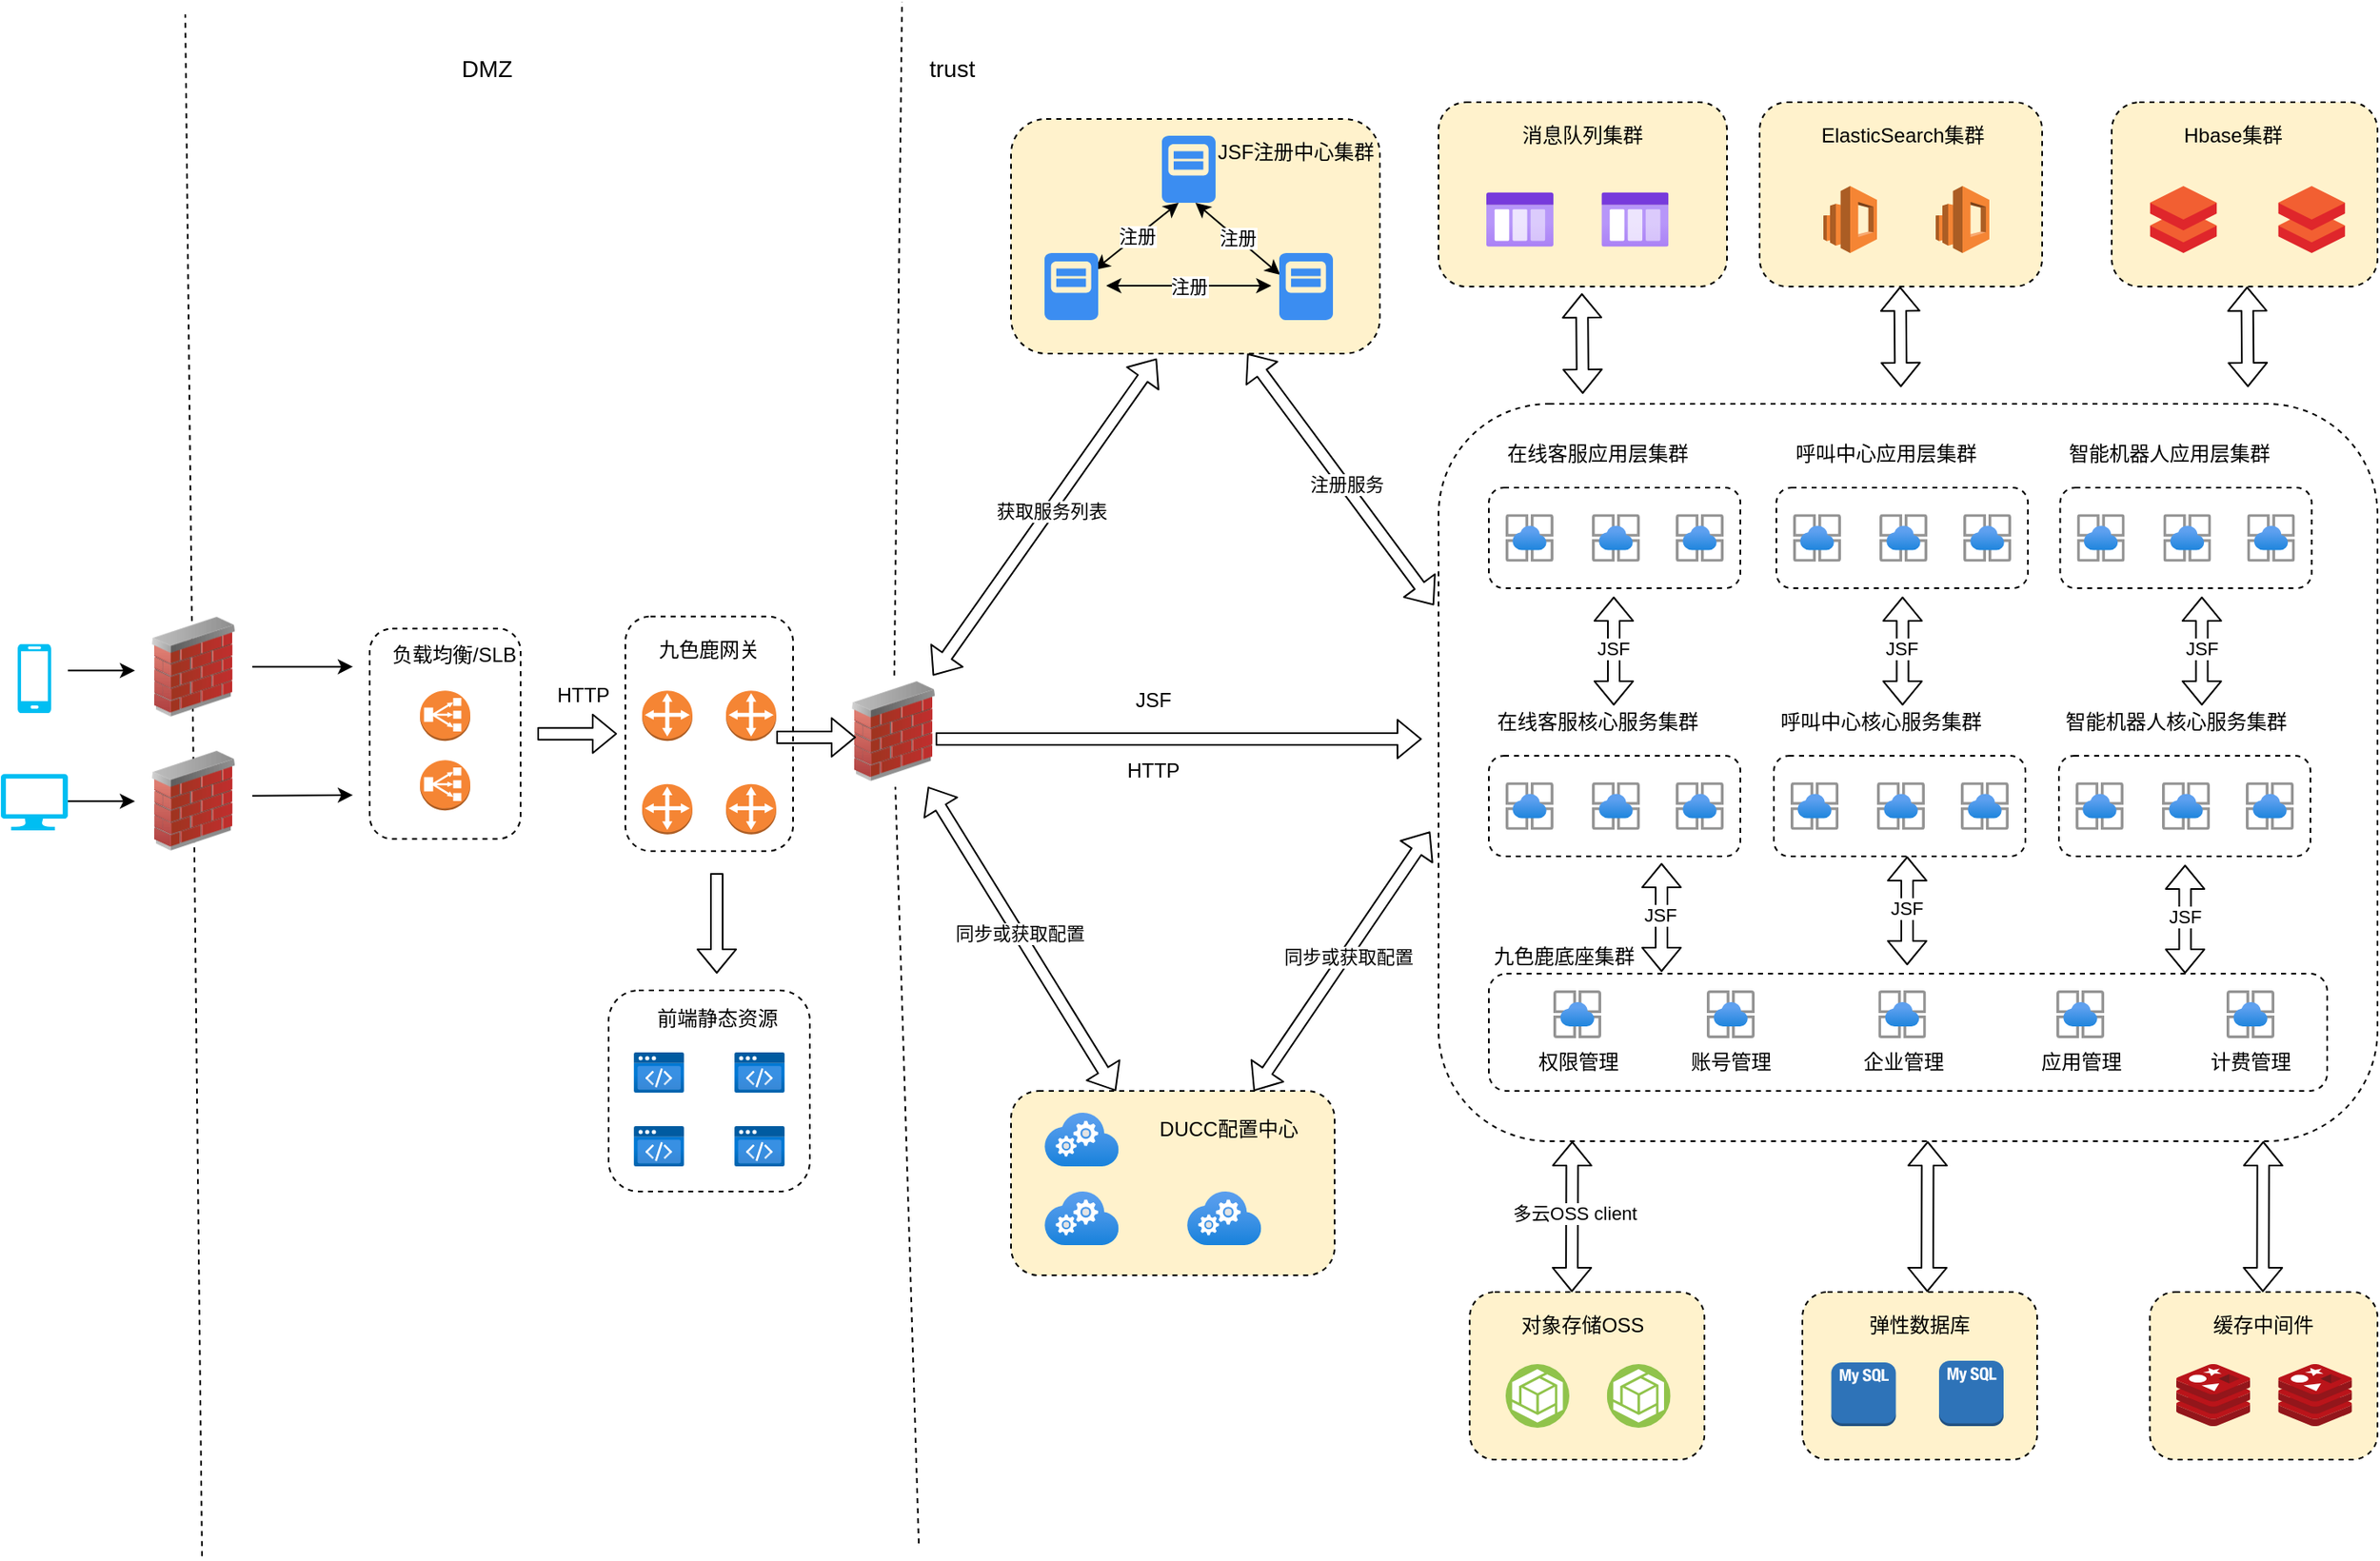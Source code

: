 <mxfile version="13.10.8" type="github">
  <diagram id="4m0wapcWZzs-jETfaVTt" name="第 1 页">
    <mxGraphModel dx="2203" dy="714" grid="1" gridSize="10" guides="1" tooltips="1" connect="1" arrows="1" fold="1" page="1" pageScale="1" pageWidth="827" pageHeight="1169" math="0" shadow="0">
      <root>
        <mxCell id="0" />
        <mxCell id="1" parent="0" />
        <mxCell id="VIq6k27REmudd6MNiA6y-170" value="" style="rounded=1;whiteSpace=wrap;html=1;dashed=1;fillColor=#FFF2CC;" parent="1" vertex="1">
          <mxGeometry x="1031.5" y="60" width="158.5" height="110" as="geometry" />
        </mxCell>
        <mxCell id="VIq6k27REmudd6MNiA6y-151" value="" style="rounded=1;whiteSpace=wrap;html=1;dashed=1;fillColor=#FFFFFF;" parent="1" vertex="1">
          <mxGeometry x="-7.5" y="374.1" width="90" height="125.5" as="geometry" />
        </mxCell>
        <mxCell id="VIq6k27REmudd6MNiA6y-1" value="" style="rounded=1;whiteSpace=wrap;html=1;dashed=1;" parent="1" vertex="1">
          <mxGeometry x="630" y="240" width="560" height="440" as="geometry" />
        </mxCell>
        <mxCell id="VIq6k27REmudd6MNiA6y-2" value="" style="rounded=1;whiteSpace=wrap;html=1;dashed=1;fillColor=#FFFFFF;" parent="1" vertex="1">
          <mxGeometry x="660" y="580" width="500" height="70" as="geometry" />
        </mxCell>
        <mxCell id="VIq6k27REmudd6MNiA6y-5" value="权限管理" style="aspect=fixed;html=1;points=[];align=center;image;fontSize=12;image=img/lib/azure2/app_services/App_Service_Environments.svg;rounded=1;dashed=1;" parent="1" vertex="1">
          <mxGeometry x="698.5" y="590" width="28.5" height="28.5" as="geometry" />
        </mxCell>
        <mxCell id="VIq6k27REmudd6MNiA6y-9" value="账号管理" style="aspect=fixed;html=1;points=[];align=center;image;fontSize=12;image=img/lib/azure2/app_services/App_Service_Environments.svg;rounded=1;dashed=1;" parent="1" vertex="1">
          <mxGeometry x="790" y="590" width="28.5" height="28.5" as="geometry" />
        </mxCell>
        <mxCell id="VIq6k27REmudd6MNiA6y-10" value="企业管理" style="aspect=fixed;html=1;points=[];align=center;image;fontSize=12;image=img/lib/azure2/app_services/App_Service_Environments.svg;rounded=1;dashed=1;" parent="1" vertex="1">
          <mxGeometry x="892.25" y="590" width="28.5" height="28.5" as="geometry" />
        </mxCell>
        <mxCell id="VIq6k27REmudd6MNiA6y-11" value="应用管理" style="aspect=fixed;html=1;points=[];align=center;image;fontSize=12;image=img/lib/azure2/app_services/App_Service_Environments.svg;rounded=1;dashed=1;" parent="1" vertex="1">
          <mxGeometry x="998.5" y="590" width="28.5" height="28.5" as="geometry" />
        </mxCell>
        <mxCell id="VIq6k27REmudd6MNiA6y-12" value="计费管理" style="aspect=fixed;html=1;points=[];align=center;image;fontSize=12;image=img/lib/azure2/app_services/App_Service_Environments.svg;rounded=1;dashed=1;" parent="1" vertex="1">
          <mxGeometry x="1100" y="590" width="28.5" height="28.5" as="geometry" />
        </mxCell>
        <mxCell id="VIq6k27REmudd6MNiA6y-13" value="九色鹿底座集群" style="text;html=1;strokeColor=none;fillColor=none;align=center;verticalAlign=middle;whiteSpace=wrap;rounded=0;dashed=1;" parent="1" vertex="1">
          <mxGeometry x="660" y="560" width="90" height="20" as="geometry" />
        </mxCell>
        <mxCell id="VIq6k27REmudd6MNiA6y-15" value="" style="rounded=1;whiteSpace=wrap;html=1;dashed=1;fillColor=#FFFFFF;" parent="1" vertex="1">
          <mxGeometry x="660" y="450" width="150" height="60" as="geometry" />
        </mxCell>
        <mxCell id="VIq6k27REmudd6MNiA6y-16" value="" style="aspect=fixed;html=1;points=[];align=center;image;fontSize=12;image=img/lib/azure2/app_services/App_Service_Environments.svg;rounded=1;dashed=1;" parent="1" vertex="1">
          <mxGeometry x="670" y="465.75" width="28.5" height="28.5" as="geometry" />
        </mxCell>
        <mxCell id="VIq6k27REmudd6MNiA6y-17" value="" style="aspect=fixed;html=1;points=[];align=center;image;fontSize=12;image=img/lib/azure2/app_services/App_Service_Environments.svg;rounded=1;dashed=1;" parent="1" vertex="1">
          <mxGeometry x="721.5" y="465.75" width="28.5" height="28.5" as="geometry" />
        </mxCell>
        <mxCell id="VIq6k27REmudd6MNiA6y-20" value="在线客服核心服务集群" style="text;html=1;strokeColor=none;fillColor=none;align=center;verticalAlign=middle;whiteSpace=wrap;rounded=0;dashed=1;" parent="1" vertex="1">
          <mxGeometry x="660" y="420" width="130" height="20" as="geometry" />
        </mxCell>
        <mxCell id="VIq6k27REmudd6MNiA6y-21" value="" style="aspect=fixed;html=1;points=[];align=center;image;fontSize=12;image=img/lib/azure2/app_services/App_Service_Environments.svg;rounded=1;dashed=1;" parent="1" vertex="1">
          <mxGeometry x="771.5" y="465.75" width="28.5" height="28.5" as="geometry" />
        </mxCell>
        <mxCell id="VIq6k27REmudd6MNiA6y-22" value="" style="rounded=1;whiteSpace=wrap;html=1;dashed=1;fillColor=#FFFFFF;" parent="1" vertex="1">
          <mxGeometry x="830" y="450" width="150" height="60" as="geometry" />
        </mxCell>
        <mxCell id="VIq6k27REmudd6MNiA6y-23" value="" style="aspect=fixed;html=1;points=[];align=center;image;fontSize=12;image=img/lib/azure2/app_services/App_Service_Environments.svg;rounded=1;dashed=1;" parent="1" vertex="1">
          <mxGeometry x="840" y="465.75" width="28.5" height="28.5" as="geometry" />
        </mxCell>
        <mxCell id="VIq6k27REmudd6MNiA6y-24" value="" style="aspect=fixed;html=1;points=[];align=center;image;fontSize=12;image=img/lib/azure2/app_services/App_Service_Environments.svg;rounded=1;dashed=1;" parent="1" vertex="1">
          <mxGeometry x="891.5" y="465.75" width="28.5" height="28.5" as="geometry" />
        </mxCell>
        <mxCell id="VIq6k27REmudd6MNiA6y-25" value="" style="aspect=fixed;html=1;points=[];align=center;image;fontSize=12;image=img/lib/azure2/app_services/App_Service_Environments.svg;rounded=1;dashed=1;" parent="1" vertex="1">
          <mxGeometry x="941.5" y="465.75" width="28.5" height="28.5" as="geometry" />
        </mxCell>
        <mxCell id="VIq6k27REmudd6MNiA6y-26" value="呼叫中心核心服务集群" style="text;html=1;strokeColor=none;fillColor=none;align=center;verticalAlign=middle;whiteSpace=wrap;rounded=0;dashed=1;" parent="1" vertex="1">
          <mxGeometry x="828.5" y="420" width="130" height="20" as="geometry" />
        </mxCell>
        <mxCell id="VIq6k27REmudd6MNiA6y-31" value="" style="rounded=1;whiteSpace=wrap;html=1;dashed=1;fillColor=#FFFFFF;" parent="1" vertex="1">
          <mxGeometry x="1000" y="450" width="150" height="60" as="geometry" />
        </mxCell>
        <mxCell id="VIq6k27REmudd6MNiA6y-32" value="" style="aspect=fixed;html=1;points=[];align=center;image;fontSize=12;image=img/lib/azure2/app_services/App_Service_Environments.svg;rounded=1;dashed=1;" parent="1" vertex="1">
          <mxGeometry x="1010" y="465.75" width="28.5" height="28.5" as="geometry" />
        </mxCell>
        <mxCell id="VIq6k27REmudd6MNiA6y-33" value="" style="aspect=fixed;html=1;points=[];align=center;image;fontSize=12;image=img/lib/azure2/app_services/App_Service_Environments.svg;rounded=1;dashed=1;" parent="1" vertex="1">
          <mxGeometry x="1061.5" y="465.75" width="28.5" height="28.5" as="geometry" />
        </mxCell>
        <mxCell id="VIq6k27REmudd6MNiA6y-34" value="" style="aspect=fixed;html=1;points=[];align=center;image;fontSize=12;image=img/lib/azure2/app_services/App_Service_Environments.svg;rounded=1;dashed=1;" parent="1" vertex="1">
          <mxGeometry x="1111.5" y="465.75" width="28.5" height="28.5" as="geometry" />
        </mxCell>
        <mxCell id="VIq6k27REmudd6MNiA6y-35" value="智能机器人核心服务集群" style="text;html=1;strokeColor=none;fillColor=none;align=center;verticalAlign=middle;whiteSpace=wrap;rounded=0;dashed=1;" parent="1" vertex="1">
          <mxGeometry x="998.5" y="420" width="141.5" height="20" as="geometry" />
        </mxCell>
        <mxCell id="VIq6k27REmudd6MNiA6y-37" value="" style="shape=flexArrow;endArrow=classic;startArrow=classic;html=1;width=7;endWidth=15;endSize=4.33;startWidth=15;startSize=4.33;" parent="1" edge="1">
          <mxGeometry width="50" height="50" relative="1" as="geometry">
            <mxPoint x="763" y="579" as="sourcePoint" />
            <mxPoint x="763" y="514" as="targetPoint" />
          </mxGeometry>
        </mxCell>
        <mxCell id="VIq6k27REmudd6MNiA6y-38" value="JSF" style="edgeLabel;html=1;align=center;verticalAlign=middle;resizable=0;points=[];" parent="VIq6k27REmudd6MNiA6y-37" vertex="1" connectable="0">
          <mxGeometry x="0.218" y="1" relative="1" as="geometry">
            <mxPoint y="5" as="offset" />
          </mxGeometry>
        </mxCell>
        <mxCell id="VIq6k27REmudd6MNiA6y-39" value="" style="shape=flexArrow;endArrow=classic;startArrow=classic;html=1;width=7;endWidth=15;endSize=4.33;startWidth=15;startSize=4.33;" parent="1" edge="1">
          <mxGeometry width="50" height="50" relative="1" as="geometry">
            <mxPoint x="909.5" y="575" as="sourcePoint" />
            <mxPoint x="909.5" y="510" as="targetPoint" />
          </mxGeometry>
        </mxCell>
        <mxCell id="VIq6k27REmudd6MNiA6y-40" value="JSF" style="edgeLabel;html=1;align=center;verticalAlign=middle;resizable=0;points=[];" parent="VIq6k27REmudd6MNiA6y-39" vertex="1" connectable="0">
          <mxGeometry x="0.218" y="1" relative="1" as="geometry">
            <mxPoint y="5" as="offset" />
          </mxGeometry>
        </mxCell>
        <mxCell id="VIq6k27REmudd6MNiA6y-41" value="" style="shape=flexArrow;endArrow=classic;startArrow=classic;html=1;width=7;endWidth=15;endSize=4.33;startWidth=15;startSize=4.33;" parent="1" edge="1">
          <mxGeometry width="50" height="50" relative="1" as="geometry">
            <mxPoint x="1075.25" y="580" as="sourcePoint" />
            <mxPoint x="1075.25" y="515" as="targetPoint" />
          </mxGeometry>
        </mxCell>
        <mxCell id="VIq6k27REmudd6MNiA6y-42" value="JSF" style="edgeLabel;html=1;align=center;verticalAlign=middle;resizable=0;points=[];" parent="VIq6k27REmudd6MNiA6y-41" vertex="1" connectable="0">
          <mxGeometry x="0.218" y="1" relative="1" as="geometry">
            <mxPoint y="5" as="offset" />
          </mxGeometry>
        </mxCell>
        <mxCell id="VIq6k27REmudd6MNiA6y-48" value="" style="rounded=1;whiteSpace=wrap;html=1;dashed=1;fillColor=#FFFFFF;" parent="1" vertex="1">
          <mxGeometry x="660" y="290" width="150" height="60" as="geometry" />
        </mxCell>
        <mxCell id="VIq6k27REmudd6MNiA6y-49" value="" style="aspect=fixed;html=1;points=[];align=center;image;fontSize=12;image=img/lib/azure2/app_services/App_Service_Environments.svg;rounded=1;dashed=1;" parent="1" vertex="1">
          <mxGeometry x="670" y="305.75" width="28.5" height="28.5" as="geometry" />
        </mxCell>
        <mxCell id="VIq6k27REmudd6MNiA6y-50" value="" style="aspect=fixed;html=1;points=[];align=center;image;fontSize=12;image=img/lib/azure2/app_services/App_Service_Environments.svg;rounded=1;dashed=1;" parent="1" vertex="1">
          <mxGeometry x="721.5" y="305.75" width="28.5" height="28.5" as="geometry" />
        </mxCell>
        <mxCell id="VIq6k27REmudd6MNiA6y-51" value="在线客服应用层集群" style="text;html=1;strokeColor=none;fillColor=none;align=center;verticalAlign=middle;whiteSpace=wrap;rounded=0;dashed=1;" parent="1" vertex="1">
          <mxGeometry x="660" y="260" width="130" height="20" as="geometry" />
        </mxCell>
        <mxCell id="VIq6k27REmudd6MNiA6y-52" value="" style="aspect=fixed;html=1;points=[];align=center;image;fontSize=12;image=img/lib/azure2/app_services/App_Service_Environments.svg;rounded=1;dashed=1;" parent="1" vertex="1">
          <mxGeometry x="771.5" y="305.75" width="28.5" height="28.5" as="geometry" />
        </mxCell>
        <mxCell id="VIq6k27REmudd6MNiA6y-58" value="" style="rounded=1;whiteSpace=wrap;html=1;dashed=1;fillColor=#FFFFFF;" parent="1" vertex="1">
          <mxGeometry x="831.5" y="290" width="150" height="60" as="geometry" />
        </mxCell>
        <mxCell id="VIq6k27REmudd6MNiA6y-59" value="" style="aspect=fixed;html=1;points=[];align=center;image;fontSize=12;image=img/lib/azure2/app_services/App_Service_Environments.svg;rounded=1;dashed=1;" parent="1" vertex="1">
          <mxGeometry x="841.5" y="305.75" width="28.5" height="28.5" as="geometry" />
        </mxCell>
        <mxCell id="VIq6k27REmudd6MNiA6y-60" value="" style="aspect=fixed;html=1;points=[];align=center;image;fontSize=12;image=img/lib/azure2/app_services/App_Service_Environments.svg;rounded=1;dashed=1;" parent="1" vertex="1">
          <mxGeometry x="893" y="305.75" width="28.5" height="28.5" as="geometry" />
        </mxCell>
        <mxCell id="VIq6k27REmudd6MNiA6y-61" value="呼叫中心应用层集群" style="text;html=1;strokeColor=none;fillColor=none;align=center;verticalAlign=middle;whiteSpace=wrap;rounded=0;dashed=1;" parent="1" vertex="1">
          <mxGeometry x="831.5" y="260" width="130" height="20" as="geometry" />
        </mxCell>
        <mxCell id="VIq6k27REmudd6MNiA6y-62" value="" style="aspect=fixed;html=1;points=[];align=center;image;fontSize=12;image=img/lib/azure2/app_services/App_Service_Environments.svg;rounded=1;dashed=1;" parent="1" vertex="1">
          <mxGeometry x="943" y="305.75" width="28.5" height="28.5" as="geometry" />
        </mxCell>
        <mxCell id="VIq6k27REmudd6MNiA6y-63" value="" style="rounded=1;whiteSpace=wrap;html=1;dashed=1;fillColor=#FFFFFF;" parent="1" vertex="1">
          <mxGeometry x="1000.75" y="290" width="150" height="60" as="geometry" />
        </mxCell>
        <mxCell id="VIq6k27REmudd6MNiA6y-64" value="" style="aspect=fixed;html=1;points=[];align=center;image;fontSize=12;image=img/lib/azure2/app_services/App_Service_Environments.svg;rounded=1;dashed=1;" parent="1" vertex="1">
          <mxGeometry x="1010.75" y="305.75" width="28.5" height="28.5" as="geometry" />
        </mxCell>
        <mxCell id="VIq6k27REmudd6MNiA6y-65" value="" style="aspect=fixed;html=1;points=[];align=center;image;fontSize=12;image=img/lib/azure2/app_services/App_Service_Environments.svg;rounded=1;dashed=1;" parent="1" vertex="1">
          <mxGeometry x="1062.25" y="305.75" width="28.5" height="28.5" as="geometry" />
        </mxCell>
        <mxCell id="VIq6k27REmudd6MNiA6y-66" value="智能机器人应用层集群" style="text;html=1;strokeColor=none;fillColor=none;align=center;verticalAlign=middle;whiteSpace=wrap;rounded=0;dashed=1;" parent="1" vertex="1">
          <mxGeometry x="1000.75" y="260" width="130" height="20" as="geometry" />
        </mxCell>
        <mxCell id="VIq6k27REmudd6MNiA6y-67" value="" style="aspect=fixed;html=1;points=[];align=center;image;fontSize=12;image=img/lib/azure2/app_services/App_Service_Environments.svg;rounded=1;dashed=1;" parent="1" vertex="1">
          <mxGeometry x="1112.25" y="305.75" width="28.5" height="28.5" as="geometry" />
        </mxCell>
        <mxCell id="VIq6k27REmudd6MNiA6y-69" value="" style="shape=flexArrow;endArrow=classic;startArrow=classic;html=1;width=7;endWidth=15;endSize=4.33;startWidth=15;startSize=4.33;" parent="1" edge="1">
          <mxGeometry width="50" height="50" relative="1" as="geometry">
            <mxPoint x="734.5" y="420" as="sourcePoint" />
            <mxPoint x="734.5" y="355" as="targetPoint" />
          </mxGeometry>
        </mxCell>
        <mxCell id="VIq6k27REmudd6MNiA6y-70" value="JSF" style="edgeLabel;html=1;align=center;verticalAlign=middle;resizable=0;points=[];" parent="VIq6k27REmudd6MNiA6y-69" vertex="1" connectable="0">
          <mxGeometry x="0.218" y="1" relative="1" as="geometry">
            <mxPoint y="5" as="offset" />
          </mxGeometry>
        </mxCell>
        <mxCell id="VIq6k27REmudd6MNiA6y-71" value="" style="shape=flexArrow;endArrow=classic;startArrow=classic;html=1;width=7;endWidth=15;endSize=4.33;startWidth=15;startSize=4.33;" parent="1" edge="1">
          <mxGeometry width="50" height="50" relative="1" as="geometry">
            <mxPoint x="906.75" y="420" as="sourcePoint" />
            <mxPoint x="906.75" y="355" as="targetPoint" />
          </mxGeometry>
        </mxCell>
        <mxCell id="VIq6k27REmudd6MNiA6y-72" value="JSF" style="edgeLabel;html=1;align=center;verticalAlign=middle;resizable=0;points=[];" parent="VIq6k27REmudd6MNiA6y-71" vertex="1" connectable="0">
          <mxGeometry x="0.218" y="1" relative="1" as="geometry">
            <mxPoint y="5" as="offset" />
          </mxGeometry>
        </mxCell>
        <mxCell id="VIq6k27REmudd6MNiA6y-73" value="" style="shape=flexArrow;endArrow=classic;startArrow=classic;html=1;width=7;endWidth=15;endSize=4.33;startWidth=15;startSize=4.33;" parent="1" edge="1">
          <mxGeometry width="50" height="50" relative="1" as="geometry">
            <mxPoint x="1085.25" y="420" as="sourcePoint" />
            <mxPoint x="1085.25" y="355" as="targetPoint" />
          </mxGeometry>
        </mxCell>
        <mxCell id="VIq6k27REmudd6MNiA6y-74" value="JSF" style="edgeLabel;html=1;align=center;verticalAlign=middle;resizable=0;points=[];" parent="VIq6k27REmudd6MNiA6y-73" vertex="1" connectable="0">
          <mxGeometry x="0.218" y="1" relative="1" as="geometry">
            <mxPoint y="5" as="offset" />
          </mxGeometry>
        </mxCell>
        <mxCell id="VIq6k27REmudd6MNiA6y-75" value="" style="rounded=1;whiteSpace=wrap;html=1;dashed=1;fillColor=#FFFFFF;" parent="1" vertex="1">
          <mxGeometry x="145" y="366.85" width="100" height="140" as="geometry" />
        </mxCell>
        <mxCell id="VIq6k27REmudd6MNiA6y-76" value="" style="outlineConnect=0;dashed=0;verticalLabelPosition=bottom;verticalAlign=top;align=center;html=1;shape=mxgraph.aws3.customer_gateway;fillColor=#F58534;gradientColor=none;rounded=1;" parent="1" vertex="1">
          <mxGeometry x="155" y="411.1" width="30" height="30" as="geometry" />
        </mxCell>
        <mxCell id="VIq6k27REmudd6MNiA6y-77" value="" style="outlineConnect=0;dashed=0;verticalLabelPosition=bottom;verticalAlign=top;align=center;html=1;shape=mxgraph.aws3.customer_gateway;fillColor=#F58534;gradientColor=none;rounded=1;" parent="1" vertex="1">
          <mxGeometry x="205" y="411.1" width="30" height="30" as="geometry" />
        </mxCell>
        <mxCell id="VIq6k27REmudd6MNiA6y-78" value="" style="outlineConnect=0;dashed=0;verticalLabelPosition=bottom;verticalAlign=top;align=center;html=1;shape=mxgraph.aws3.customer_gateway;fillColor=#F58534;gradientColor=none;rounded=1;" parent="1" vertex="1">
          <mxGeometry x="155" y="466.85" width="30" height="30" as="geometry" />
        </mxCell>
        <mxCell id="VIq6k27REmudd6MNiA6y-79" value="九色鹿网关" style="text;html=1;strokeColor=none;fillColor=none;align=center;verticalAlign=middle;whiteSpace=wrap;rounded=0;dashed=1;" parent="1" vertex="1">
          <mxGeometry x="130" y="376.85" width="130" height="20" as="geometry" />
        </mxCell>
        <mxCell id="VIq6k27REmudd6MNiA6y-81" value="" style="shape=flexArrow;endArrow=classic;startArrow=none;html=1;width=7;endWidth=15;endSize=4.33;startWidth=15;startSize=4.33;startFill=0;" parent="1" edge="1">
          <mxGeometry width="50" height="50" relative="1" as="geometry">
            <mxPoint x="330" y="440" as="sourcePoint" />
            <mxPoint x="620" y="440" as="targetPoint" />
          </mxGeometry>
        </mxCell>
        <mxCell id="VIq6k27REmudd6MNiA6y-83" value="JSF" style="text;html=1;strokeColor=none;fillColor=none;align=center;verticalAlign=middle;whiteSpace=wrap;rounded=0;dashed=1;" parent="1" vertex="1">
          <mxGeometry x="395" y="406.87" width="130" height="20" as="geometry" />
        </mxCell>
        <mxCell id="VIq6k27REmudd6MNiA6y-84" value="HTTP" style="text;html=1;strokeColor=none;fillColor=none;align=center;verticalAlign=middle;whiteSpace=wrap;rounded=0;dashed=1;" parent="1" vertex="1">
          <mxGeometry x="395" y="448.5" width="130" height="20" as="geometry" />
        </mxCell>
        <mxCell id="VIq6k27REmudd6MNiA6y-85" value="" style="rounded=1;whiteSpace=wrap;html=1;dashed=1;fillColor=#FFF2CC;" parent="1" vertex="1">
          <mxGeometry x="375" y="70" width="220" height="140" as="geometry" />
        </mxCell>
        <mxCell id="VIq6k27REmudd6MNiA6y-86" value="" style="outlineConnect=0;dashed=0;verticalLabelPosition=bottom;verticalAlign=top;align=center;html=1;shape=mxgraph.aws3.customer_gateway;fillColor=#F58534;gradientColor=none;rounded=1;" parent="1" vertex="1">
          <mxGeometry x="205" y="466.85" width="30" height="30" as="geometry" />
        </mxCell>
        <mxCell id="VIq6k27REmudd6MNiA6y-92" value="注册" style="endArrow=classic;startArrow=classic;html=1;" parent="1" edge="1">
          <mxGeometry width="50" height="50" relative="1" as="geometry">
            <mxPoint x="425" y="160" as="sourcePoint" />
            <mxPoint x="475" y="120" as="targetPoint" />
          </mxGeometry>
        </mxCell>
        <mxCell id="VIq6k27REmudd6MNiA6y-93" value="注册" style="endArrow=classic;startArrow=classic;html=1;entryX=-0.037;entryY=0.5;entryDx=0;entryDy=0;entryPerimeter=0;" parent="1" edge="1">
          <mxGeometry width="50" height="50" relative="1" as="geometry">
            <mxPoint x="431.74" y="169.5" as="sourcePoint" />
            <mxPoint x="530.26" y="169.5" as="targetPoint" />
          </mxGeometry>
        </mxCell>
        <mxCell id="VIq6k27REmudd6MNiA6y-95" value="注册" style="endArrow=classic;startArrow=classic;html=1;entryX=0.013;entryY=0.075;entryDx=0;entryDy=0;entryPerimeter=0;" parent="1" edge="1">
          <mxGeometry width="50" height="50" relative="1" as="geometry">
            <mxPoint x="485" y="120" as="sourcePoint" />
            <mxPoint x="535.52" y="163" as="targetPoint" />
          </mxGeometry>
        </mxCell>
        <mxCell id="VIq6k27REmudd6MNiA6y-96" value="" style="html=1;aspect=fixed;strokeColor=none;shadow=0;align=center;verticalAlign=top;fillColor=#3B8DF1;shape=mxgraph.gcp2.node;rounded=1;dashed=1;" parent="1" vertex="1">
          <mxGeometry x="465" y="80" width="32" height="40" as="geometry" />
        </mxCell>
        <mxCell id="VIq6k27REmudd6MNiA6y-97" value="" style="html=1;aspect=fixed;strokeColor=none;shadow=0;align=center;verticalAlign=top;fillColor=#3B8DF1;shape=mxgraph.gcp2.node;rounded=1;dashed=1;" parent="1" vertex="1">
          <mxGeometry x="535" y="150" width="32" height="40" as="geometry" />
        </mxCell>
        <mxCell id="VIq6k27REmudd6MNiA6y-98" value="" style="html=1;aspect=fixed;strokeColor=none;shadow=0;align=center;verticalAlign=top;fillColor=#3B8DF1;shape=mxgraph.gcp2.node;rounded=1;dashed=1;" parent="1" vertex="1">
          <mxGeometry x="395" y="150" width="32" height="40" as="geometry" />
        </mxCell>
        <mxCell id="VIq6k27REmudd6MNiA6y-99" value="JSF注册中心集群" style="text;html=1;strokeColor=none;fillColor=none;align=center;verticalAlign=middle;whiteSpace=wrap;rounded=0;dashed=1;" parent="1" vertex="1">
          <mxGeometry x="480" y="80" width="130" height="20" as="geometry" />
        </mxCell>
        <mxCell id="VIq6k27REmudd6MNiA6y-100" value="" style="shape=flexArrow;endArrow=classic;startArrow=classic;html=1;width=7;endWidth=15;endSize=4.33;startWidth=15;startSize=4.33;entryX=0.395;entryY=1.021;entryDx=0;entryDy=0;entryPerimeter=0;" parent="1" source="G7z-j5rVqPP3TAjrnrh4-25" edge="1" target="VIq6k27REmudd6MNiA6y-85">
          <mxGeometry width="50" height="50" relative="1" as="geometry">
            <mxPoint x="290" y="370" as="sourcePoint" />
            <mxPoint x="503.5" y="210" as="targetPoint" />
          </mxGeometry>
        </mxCell>
        <mxCell id="VIq6k27REmudd6MNiA6y-102" value="获取服务列表" style="edgeLabel;html=1;align=center;verticalAlign=middle;resizable=0;points=[];" parent="VIq6k27REmudd6MNiA6y-100" vertex="1" connectable="0">
          <mxGeometry x="0.04" relative="1" as="geometry">
            <mxPoint x="1" as="offset" />
          </mxGeometry>
        </mxCell>
        <mxCell id="VIq6k27REmudd6MNiA6y-103" value="" style="shape=flexArrow;endArrow=classic;startArrow=classic;html=1;width=7;endWidth=15;endSize=4.33;startWidth=15;startSize=4.33;exitX=0.75;exitY=0;exitDx=0;exitDy=0;entryX=-0.005;entryY=0.273;entryDx=0;entryDy=0;entryPerimeter=0;" parent="1" target="VIq6k27REmudd6MNiA6y-1" edge="1">
          <mxGeometry width="50" height="50" relative="1" as="geometry">
            <mxPoint x="516" y="210" as="sourcePoint" />
            <mxPoint x="621" y="400" as="targetPoint" />
          </mxGeometry>
        </mxCell>
        <mxCell id="VIq6k27REmudd6MNiA6y-104" value="注册服务" style="edgeLabel;html=1;align=center;verticalAlign=middle;resizable=0;points=[];" parent="VIq6k27REmudd6MNiA6y-103" vertex="1" connectable="0">
          <mxGeometry x="0.04" relative="1" as="geometry">
            <mxPoint x="1" as="offset" />
          </mxGeometry>
        </mxCell>
        <mxCell id="VIq6k27REmudd6MNiA6y-105" value="" style="rounded=1;whiteSpace=wrap;html=1;dashed=1;fillColor=#FFF2CC;" parent="1" vertex="1">
          <mxGeometry x="648.58" y="770" width="140" height="100" as="geometry" />
        </mxCell>
        <mxCell id="VIq6k27REmudd6MNiA6y-108" value="" style="perimeter=ellipsePerimeter;html=1;align=center;shadow=0;dashed=0;fontColor=#4277BB;labelBackgroundColor=#ffffff;fontSize=12;spacingTop=3;image;image=img/lib/ibm/vpc/ObjectStorage.svg;rounded=1;fillColor=#FFFFFF;" parent="1" vertex="1">
          <mxGeometry x="670" y="813" width="38" height="38" as="geometry" />
        </mxCell>
        <mxCell id="VIq6k27REmudd6MNiA6y-109" value="" style="perimeter=ellipsePerimeter;html=1;align=center;shadow=0;dashed=0;fontColor=#4277BB;labelBackgroundColor=#ffffff;fontSize=12;spacingTop=3;image;image=img/lib/ibm/vpc/ObjectStorage.svg;rounded=1;fillColor=#FFFFFF;" parent="1" vertex="1">
          <mxGeometry x="730.35" y="813" width="38" height="38" as="geometry" />
        </mxCell>
        <mxCell id="VIq6k27REmudd6MNiA6y-110" value="对象存储OSS" style="text;html=1;strokeColor=none;fillColor=none;align=center;verticalAlign=middle;whiteSpace=wrap;rounded=0;dashed=1;" parent="1" vertex="1">
          <mxGeometry x="651" y="780" width="130" height="20" as="geometry" />
        </mxCell>
        <mxCell id="VIq6k27REmudd6MNiA6y-112" value="" style="shape=flexArrow;endArrow=classic;startArrow=classic;html=1;width=7;endWidth=15;endSize=4.33;startWidth=15;startSize=4.33;" parent="1" edge="1">
          <mxGeometry width="50" height="50" relative="1" as="geometry">
            <mxPoint x="709.5" y="770" as="sourcePoint" />
            <mxPoint x="709.75" y="680" as="targetPoint" />
          </mxGeometry>
        </mxCell>
        <mxCell id="VIq6k27REmudd6MNiA6y-113" value="多云OSS client" style="edgeLabel;html=1;align=center;verticalAlign=middle;resizable=0;points=[];" parent="VIq6k27REmudd6MNiA6y-112" vertex="1" connectable="0">
          <mxGeometry x="0.04" relative="1" as="geometry">
            <mxPoint x="1" as="offset" />
          </mxGeometry>
        </mxCell>
        <mxCell id="VIq6k27REmudd6MNiA6y-114" value="" style="rounded=1;whiteSpace=wrap;html=1;dashed=1;fillColor=#FFF2CC;" parent="1" vertex="1">
          <mxGeometry x="375" y="650" width="193" height="110" as="geometry" />
        </mxCell>
        <mxCell id="VIq6k27REmudd6MNiA6y-121" value="DUCC配置中心" style="text;html=1;strokeColor=none;fillColor=none;align=center;verticalAlign=middle;whiteSpace=wrap;rounded=0;dashed=1;" parent="1" vertex="1">
          <mxGeometry x="440" y="663" width="130" height="20" as="geometry" />
        </mxCell>
        <mxCell id="VIq6k27REmudd6MNiA6y-122" value="" style="aspect=fixed;html=1;points=[];align=center;image;fontSize=12;image=img/lib/azure2/compute/Cloud_Services_Classic.svg;rounded=1;dashed=1;fillColor=#FFFFFF;" parent="1" vertex="1">
          <mxGeometry x="395" y="710" width="44.31" height="32" as="geometry" />
        </mxCell>
        <mxCell id="VIq6k27REmudd6MNiA6y-123" value="" style="aspect=fixed;html=1;points=[];align=center;image;fontSize=12;image=img/lib/azure2/compute/Cloud_Services_Classic.svg;rounded=1;dashed=1;fillColor=#FFFFFF;" parent="1" vertex="1">
          <mxGeometry x="395" y="663" width="44.31" height="32" as="geometry" />
        </mxCell>
        <mxCell id="VIq6k27REmudd6MNiA6y-124" value="" style="aspect=fixed;html=1;points=[];align=center;image;fontSize=12;image=img/lib/azure2/compute/Cloud_Services_Classic.svg;rounded=1;dashed=1;fillColor=#FFFFFF;" parent="1" vertex="1">
          <mxGeometry x="480.0" y="710" width="44.31" height="32" as="geometry" />
        </mxCell>
        <mxCell id="VIq6k27REmudd6MNiA6y-125" value="" style="shape=flexArrow;endArrow=classic;startArrow=classic;html=1;width=7;endWidth=15;endSize=4.33;startWidth=15;startSize=4.33;" parent="1" source="VIq6k27REmudd6MNiA6y-114" edge="1" target="G7z-j5rVqPP3TAjrnrh4-25">
          <mxGeometry width="50" height="50" relative="1" as="geometry">
            <mxPoint x="321.5" y="670" as="sourcePoint" />
            <mxPoint x="300" y="480" as="targetPoint" />
          </mxGeometry>
        </mxCell>
        <mxCell id="VIq6k27REmudd6MNiA6y-126" value="同步或获取配置" style="edgeLabel;html=1;align=center;verticalAlign=middle;resizable=0;points=[];" parent="VIq6k27REmudd6MNiA6y-125" vertex="1" connectable="0">
          <mxGeometry x="0.04" relative="1" as="geometry">
            <mxPoint x="1" as="offset" />
          </mxGeometry>
        </mxCell>
        <mxCell id="VIq6k27REmudd6MNiA6y-127" value="" style="shape=flexArrow;endArrow=classic;startArrow=classic;html=1;width=7;endWidth=15;endSize=4.33;startWidth=15;startSize=4.33;entryX=-0.009;entryY=0.58;entryDx=0;entryDy=0;entryPerimeter=0;exitX=0.75;exitY=0;exitDx=0;exitDy=0;" parent="1" source="VIq6k27REmudd6MNiA6y-114" target="VIq6k27REmudd6MNiA6y-1" edge="1">
          <mxGeometry width="50" height="50" relative="1" as="geometry">
            <mxPoint x="600.003" y="640" as="sourcePoint" />
            <mxPoint x="558.67" y="500" as="targetPoint" />
          </mxGeometry>
        </mxCell>
        <mxCell id="VIq6k27REmudd6MNiA6y-128" value="同步或获取配置" style="edgeLabel;html=1;align=center;verticalAlign=middle;resizable=0;points=[];" parent="VIq6k27REmudd6MNiA6y-127" vertex="1" connectable="0">
          <mxGeometry x="0.04" relative="1" as="geometry">
            <mxPoint x="1" as="offset" />
          </mxGeometry>
        </mxCell>
        <mxCell id="VIq6k27REmudd6MNiA6y-130" value="" style="rounded=1;whiteSpace=wrap;html=1;fillColor=#FFF2CC;dashed=1;" parent="1" vertex="1">
          <mxGeometry x="847" y="770" width="140" height="100" as="geometry" />
        </mxCell>
        <mxCell id="VIq6k27REmudd6MNiA6y-131" value="" style="outlineConnect=0;dashed=0;verticalLabelPosition=bottom;verticalAlign=top;align=center;html=1;shape=mxgraph.aws3.mysql_db_instance_2;fillColor=#2E73B8;gradientColor=none;rounded=1;" parent="1" vertex="1">
          <mxGeometry x="864.25" y="812" width="38.5" height="38" as="geometry" />
        </mxCell>
        <mxCell id="VIq6k27REmudd6MNiA6y-132" value="" style="outlineConnect=0;dashed=0;verticalLabelPosition=bottom;verticalAlign=top;align=center;html=1;shape=mxgraph.aws3.mysql_db_instance_2;fillColor=#2E73B8;gradientColor=none;rounded=1;" parent="1" vertex="1">
          <mxGeometry x="928.5" y="811" width="38.5" height="39" as="geometry" />
        </mxCell>
        <mxCell id="VIq6k27REmudd6MNiA6y-133" value="弹性数据库" style="text;html=1;strokeColor=none;fillColor=none;align=center;verticalAlign=middle;whiteSpace=wrap;rounded=0;dashed=1;" parent="1" vertex="1">
          <mxGeometry x="852" y="780" width="130" height="20" as="geometry" />
        </mxCell>
        <mxCell id="VIq6k27REmudd6MNiA6y-134" value="" style="shape=flexArrow;endArrow=classic;startArrow=classic;html=1;width=7;endWidth=15;endSize=4.33;startWidth=15;startSize=4.33;" parent="1" edge="1">
          <mxGeometry width="50" height="50" relative="1" as="geometry">
            <mxPoint x="921.5" y="770" as="sourcePoint" />
            <mxPoint x="921.75" y="680" as="targetPoint" />
          </mxGeometry>
        </mxCell>
        <mxCell id="VIq6k27REmudd6MNiA6y-136" value="" style="rounded=1;whiteSpace=wrap;html=1;dashed=1;fillColor=#FFF2CC;" parent="1" vertex="1">
          <mxGeometry x="1054.25" y="770" width="135.75" height="100" as="geometry" />
        </mxCell>
        <mxCell id="VIq6k27REmudd6MNiA6y-137" value="" style="aspect=fixed;html=1;points=[];align=center;image;fontSize=12;image=img/lib/mscae/Cache_Redis_Product.svg;rounded=1;dashed=1;fillColor=#FFF2CC;" parent="1" vertex="1">
          <mxGeometry x="1070" y="813" width="44.05" height="37" as="geometry" />
        </mxCell>
        <mxCell id="VIq6k27REmudd6MNiA6y-138" value="" style="aspect=fixed;html=1;points=[];align=center;image;fontSize=12;image=img/lib/mscae/Cache_Redis_Product.svg;rounded=1;dashed=1;fillColor=#FFF2CC;" parent="1" vertex="1">
          <mxGeometry x="1130.75" y="813" width="44.05" height="37" as="geometry" />
        </mxCell>
        <mxCell id="VIq6k27REmudd6MNiA6y-139" value="缓存中间件" style="text;html=1;strokeColor=none;fillColor=none;align=center;verticalAlign=middle;whiteSpace=wrap;rounded=0;dashed=1;" parent="1" vertex="1">
          <mxGeometry x="1057.13" y="780" width="130" height="20" as="geometry" />
        </mxCell>
        <mxCell id="VIq6k27REmudd6MNiA6y-140" value="" style="shape=flexArrow;endArrow=classic;startArrow=classic;html=1;width=7;endWidth=15;endSize=4.33;startWidth=15;startSize=4.33;" parent="1" edge="1">
          <mxGeometry width="50" height="50" relative="1" as="geometry">
            <mxPoint x="1121.63" y="770" as="sourcePoint" />
            <mxPoint x="1121.88" y="680" as="targetPoint" />
          </mxGeometry>
        </mxCell>
        <mxCell id="VIq6k27REmudd6MNiA6y-141" value="" style="rounded=1;whiteSpace=wrap;html=1;dashed=1;fillColor=#FFF2CC;" parent="1" vertex="1">
          <mxGeometry x="630" y="60" width="172" height="110" as="geometry" />
        </mxCell>
        <mxCell id="VIq6k27REmudd6MNiA6y-142" value="" style="html=1;points=[];align=center;image;fontSize=12;image=img/lib/azure2/general/Storage_Queue.svg;rounded=1;dashed=1;fillColor=#FFF2CC;" parent="1" vertex="1">
          <mxGeometry x="658.5" y="110" width="40" height="40" as="geometry" />
        </mxCell>
        <mxCell id="VIq6k27REmudd6MNiA6y-143" value="" style="html=1;points=[];align=center;image;fontSize=12;image=img/lib/azure2/general/Storage_Queue.svg;rounded=1;dashed=1;fillColor=#FFF2CC;" parent="1" vertex="1">
          <mxGeometry x="727.19" y="110" width="40" height="40" as="geometry" />
        </mxCell>
        <mxCell id="VIq6k27REmudd6MNiA6y-144" value="消息队列集群" style="text;html=1;strokeColor=none;fillColor=none;align=center;verticalAlign=middle;whiteSpace=wrap;rounded=0;dashed=1;" parent="1" vertex="1">
          <mxGeometry x="651" y="70" width="130" height="20" as="geometry" />
        </mxCell>
        <mxCell id="VIq6k27REmudd6MNiA6y-145" value="" style="shape=flexArrow;endArrow=classic;startArrow=classic;html=1;width=7;endWidth=15;endSize=4.33;startWidth=15;startSize=4.33;" parent="1" edge="1">
          <mxGeometry width="50" height="50" relative="1" as="geometry">
            <mxPoint x="716" y="234" as="sourcePoint" />
            <mxPoint x="715.5" y="174" as="targetPoint" />
          </mxGeometry>
        </mxCell>
        <mxCell id="VIq6k27REmudd6MNiA6y-146" value="" style="verticalLabelPosition=bottom;html=1;verticalAlign=top;align=center;strokeColor=none;fillColor=#00BEF2;shape=mxgraph.azure.mobile;pointerEvents=1;rounded=1;dashed=1;" parent="1" vertex="1">
          <mxGeometry x="-217.5" y="383.31" width="20" height="41.25" as="geometry" />
        </mxCell>
        <mxCell id="VIq6k27REmudd6MNiA6y-147" value="" style="verticalLabelPosition=bottom;html=1;verticalAlign=top;align=center;strokeColor=none;fillColor=#00BEF2;shape=mxgraph.azure.computer;pointerEvents=1;rounded=1;dashed=1;" parent="1" vertex="1">
          <mxGeometry x="-227.5" y="460.81" width="40" height="33.75" as="geometry" />
        </mxCell>
        <mxCell id="VIq6k27REmudd6MNiA6y-152" value="负载均衡/SLB" style="text;html=1;strokeColor=none;fillColor=none;align=center;verticalAlign=middle;whiteSpace=wrap;rounded=0;dashed=1;" parent="1" vertex="1">
          <mxGeometry x="-2.5" y="384.1" width="90" height="12.75" as="geometry" />
        </mxCell>
        <mxCell id="VIq6k27REmudd6MNiA6y-153" value="" style="outlineConnect=0;dashed=0;verticalLabelPosition=bottom;verticalAlign=top;align=center;html=1;shape=mxgraph.aws3.classic_load_balancer;fillColor=#F58534;gradientColor=none;rounded=1;" parent="1" vertex="1">
          <mxGeometry x="22.5" y="411.1" width="30" height="30" as="geometry" />
        </mxCell>
        <mxCell id="VIq6k27REmudd6MNiA6y-154" value="" style="outlineConnect=0;dashed=0;verticalLabelPosition=bottom;verticalAlign=top;align=center;html=1;shape=mxgraph.aws3.classic_load_balancer;fillColor=#F58534;gradientColor=none;rounded=1;" parent="1" vertex="1">
          <mxGeometry x="22.5" y="452.6" width="30" height="30" as="geometry" />
        </mxCell>
        <mxCell id="VIq6k27REmudd6MNiA6y-155" value="" style="endArrow=classic;html=1;" parent="1" edge="1">
          <mxGeometry width="50" height="50" relative="1" as="geometry">
            <mxPoint x="-187.5" y="399.18" as="sourcePoint" />
            <mxPoint x="-147.5" y="399.18" as="targetPoint" />
          </mxGeometry>
        </mxCell>
        <mxCell id="VIq6k27REmudd6MNiA6y-156" value="" style="endArrow=classic;html=1;" parent="1" edge="1">
          <mxGeometry width="50" height="50" relative="1" as="geometry">
            <mxPoint x="-77.5" y="473.85" as="sourcePoint" />
            <mxPoint x="-17.5" y="473.47" as="targetPoint" />
          </mxGeometry>
        </mxCell>
        <mxCell id="VIq6k27REmudd6MNiA6y-158" value="" style="shape=flexArrow;endArrow=classic;startArrow=none;html=1;width=7;endWidth=15;endSize=4.33;startWidth=15;startSize=4.33;startFill=0;" parent="1" edge="1">
          <mxGeometry width="50" height="50" relative="1" as="geometry">
            <mxPoint x="92.5" y="436.85" as="sourcePoint" />
            <mxPoint x="140" y="436.85" as="targetPoint" />
          </mxGeometry>
        </mxCell>
        <mxCell id="VIq6k27REmudd6MNiA6y-159" value="HTTP" style="text;html=1;strokeColor=none;fillColor=none;align=center;verticalAlign=middle;whiteSpace=wrap;rounded=0;dashed=1;" parent="1" vertex="1">
          <mxGeometry x="95" y="406.6" width="50" height="14.25" as="geometry" />
        </mxCell>
        <mxCell id="VIq6k27REmudd6MNiA6y-162" value="" style="rounded=1;whiteSpace=wrap;html=1;dashed=1;fillColor=#FFF2CC;" parent="1" vertex="1">
          <mxGeometry x="821.5" y="60" width="168.5" height="110" as="geometry" />
        </mxCell>
        <mxCell id="VIq6k27REmudd6MNiA6y-164" value="" style="outlineConnect=0;dashed=0;verticalLabelPosition=bottom;verticalAlign=top;align=center;html=1;shape=mxgraph.aws3.elasticsearch_service;fillColor=#F58534;gradientColor=none;rounded=1;aspect=fixed;" parent="1" vertex="1">
          <mxGeometry x="859.5" y="110" width="32" height="40" as="geometry" />
        </mxCell>
        <mxCell id="VIq6k27REmudd6MNiA6y-165" value="" style="outlineConnect=0;dashed=0;verticalLabelPosition=bottom;verticalAlign=top;align=center;html=1;shape=mxgraph.aws3.elasticsearch_service;fillColor=#F58534;gradientColor=none;rounded=1;aspect=fixed;" parent="1" vertex="1">
          <mxGeometry x="926.5" y="110" width="32" height="40" as="geometry" />
        </mxCell>
        <mxCell id="VIq6k27REmudd6MNiA6y-167" value="ElasticSearch集群" style="text;html=1;strokeColor=none;fillColor=none;align=center;verticalAlign=middle;whiteSpace=wrap;rounded=0;dashed=1;" parent="1" vertex="1">
          <mxGeometry x="841.5" y="70" width="130" height="20" as="geometry" />
        </mxCell>
        <mxCell id="VIq6k27REmudd6MNiA6y-168" value="" style="shape=flexArrow;endArrow=classic;startArrow=classic;html=1;width=7;endWidth=15;endSize=4.33;startWidth=15;startSize=4.33;" parent="1" edge="1">
          <mxGeometry width="50" height="50" relative="1" as="geometry">
            <mxPoint x="905.75" y="230" as="sourcePoint" />
            <mxPoint x="905.25" y="170" as="targetPoint" />
          </mxGeometry>
        </mxCell>
        <mxCell id="VIq6k27REmudd6MNiA6y-169" value="" style="html=1;points=[];align=center;image;fontSize=12;image=img/lib/mscae/Databricks.svg;rounded=1;dashed=1;fillColor=#FFF2CC;" parent="1" vertex="1">
          <mxGeometry x="1054.25" y="110" width="40" height="40" as="geometry" />
        </mxCell>
        <mxCell id="VIq6k27REmudd6MNiA6y-171" value="" style="html=1;points=[];align=center;image;fontSize=12;image=img/lib/mscae/Databricks.svg;rounded=1;dashed=1;fillColor=#FFF2CC;" parent="1" vertex="1">
          <mxGeometry x="1130.75" y="110" width="40" height="40" as="geometry" />
        </mxCell>
        <mxCell id="VIq6k27REmudd6MNiA6y-172" value="Hbase集群" style="text;html=1;strokeColor=none;fillColor=none;align=center;verticalAlign=middle;whiteSpace=wrap;rounded=0;dashed=1;" parent="1" vertex="1">
          <mxGeometry x="1039.25" y="70" width="130" height="20" as="geometry" />
        </mxCell>
        <mxCell id="VIq6k27REmudd6MNiA6y-173" value="" style="shape=flexArrow;endArrow=classic;startArrow=classic;html=1;width=7;endWidth=15;endSize=4.33;startWidth=15;startSize=4.33;" parent="1" edge="1">
          <mxGeometry width="50" height="50" relative="1" as="geometry">
            <mxPoint x="1112.75" y="230" as="sourcePoint" />
            <mxPoint x="1112.25" y="170" as="targetPoint" />
          </mxGeometry>
        </mxCell>
        <mxCell id="G7z-j5rVqPP3TAjrnrh4-3" value="" style="rounded=1;whiteSpace=wrap;html=1;dashed=1;fillColor=#FFFFFF;" vertex="1" parent="1">
          <mxGeometry x="135" y="590" width="120" height="120" as="geometry" />
        </mxCell>
        <mxCell id="G7z-j5rVqPP3TAjrnrh4-4" value="" style="aspect=fixed;html=1;points=[];align=center;image;fontSize=12;image=img/lib/azure2/preview/Static_Apps.svg;rounded=0;dashed=1;fillColor=#FFFFFF;" vertex="1" parent="1">
          <mxGeometry x="150" y="627" width="30" height="24" as="geometry" />
        </mxCell>
        <mxCell id="G7z-j5rVqPP3TAjrnrh4-5" value="" style="aspect=fixed;html=1;points=[];align=center;image;fontSize=12;image=img/lib/azure2/preview/Static_Apps.svg;rounded=0;dashed=1;fillColor=#FFFFFF;" vertex="1" parent="1">
          <mxGeometry x="210" y="627" width="30" height="24" as="geometry" />
        </mxCell>
        <mxCell id="G7z-j5rVqPP3TAjrnrh4-7" value="" style="aspect=fixed;html=1;points=[];align=center;image;fontSize=12;image=img/lib/azure2/preview/Static_Apps.svg;rounded=0;dashed=1;fillColor=#FFFFFF;" vertex="1" parent="1">
          <mxGeometry x="150" y="671" width="30" height="24" as="geometry" />
        </mxCell>
        <mxCell id="G7z-j5rVqPP3TAjrnrh4-8" value="" style="aspect=fixed;html=1;points=[];align=center;image;fontSize=12;image=img/lib/azure2/preview/Static_Apps.svg;rounded=0;dashed=1;fillColor=#FFFFFF;" vertex="1" parent="1">
          <mxGeometry x="210" y="671" width="30" height="24" as="geometry" />
        </mxCell>
        <mxCell id="G7z-j5rVqPP3TAjrnrh4-9" value="前端静态资源" style="text;html=1;strokeColor=none;fillColor=none;align=center;verticalAlign=middle;whiteSpace=wrap;rounded=0;dashed=1;" vertex="1" parent="1">
          <mxGeometry x="155" y="601" width="90" height="12.75" as="geometry" />
        </mxCell>
        <mxCell id="G7z-j5rVqPP3TAjrnrh4-11" value="" style="shape=flexArrow;endArrow=classic;startArrow=none;html=1;width=7;endWidth=15;endSize=4.33;startWidth=15;startSize=4.33;startFill=0;" edge="1" parent="1">
          <mxGeometry width="50" height="50" relative="1" as="geometry">
            <mxPoint x="199.5" y="520" as="sourcePoint" />
            <mxPoint x="199.5" y="580" as="targetPoint" />
          </mxGeometry>
        </mxCell>
        <mxCell id="G7z-j5rVqPP3TAjrnrh4-2" value="&lt;font style=&quot;font-size: 14px&quot;&gt;DMZ&lt;/font&gt;" style="text;html=1;strokeColor=none;fillColor=none;align=center;verticalAlign=middle;whiteSpace=wrap;rounded=0;dashed=1;" vertex="1" parent="1">
          <mxGeometry x="30" y="30" width="65" height="20" as="geometry" />
        </mxCell>
        <mxCell id="G7z-j5rVqPP3TAjrnrh4-13" value="&lt;span style=&quot;font-size: 14px&quot;&gt;trust&lt;/span&gt;" style="text;html=1;strokeColor=none;fillColor=none;align=center;verticalAlign=middle;whiteSpace=wrap;rounded=0;dashed=1;" vertex="1" parent="1">
          <mxGeometry x="320" y="30" width="40" height="20" as="geometry" />
        </mxCell>
        <mxCell id="G7z-j5rVqPP3TAjrnrh4-17" value="" style="endArrow=none;html=1;dashed=1;" edge="1" parent="1" source="G7z-j5rVqPP3TAjrnrh4-25">
          <mxGeometry width="50" height="50" relative="1" as="geometry">
            <mxPoint x="320" y="920" as="sourcePoint" />
            <mxPoint x="310" as="targetPoint" />
          </mxGeometry>
        </mxCell>
        <mxCell id="G7z-j5rVqPP3TAjrnrh4-20" value="" style="endArrow=none;html=1;dashed=1;" edge="1" parent="1">
          <mxGeometry width="50" height="50" relative="1" as="geometry">
            <mxPoint x="-107.5" y="927.6" as="sourcePoint" />
            <mxPoint x="-117.5" y="7.6" as="targetPoint" />
          </mxGeometry>
        </mxCell>
        <mxCell id="G7z-j5rVqPP3TAjrnrh4-22" value="" style="image;html=1;image=img/lib/clip_art/networking/Firewall_02_128x128.png;rounded=0;dashed=1;fillColor=#FFFFFF;" vertex="1" parent="1">
          <mxGeometry x="-137.5" y="443.63" width="50" height="66.37" as="geometry" />
        </mxCell>
        <mxCell id="G7z-j5rVqPP3TAjrnrh4-23" value="" style="endArrow=classic;html=1;" edge="1" parent="1">
          <mxGeometry width="50" height="50" relative="1" as="geometry">
            <mxPoint x="-187.5" y="477.18" as="sourcePoint" />
            <mxPoint x="-147.5" y="477.18" as="targetPoint" />
          </mxGeometry>
        </mxCell>
        <mxCell id="G7z-j5rVqPP3TAjrnrh4-24" value="" style="endArrow=classic;html=1;" edge="1" parent="1">
          <mxGeometry width="50" height="50" relative="1" as="geometry">
            <mxPoint x="-77.5" y="396.85" as="sourcePoint" />
            <mxPoint x="-17.5" y="396.85" as="targetPoint" />
          </mxGeometry>
        </mxCell>
        <mxCell id="G7z-j5rVqPP3TAjrnrh4-25" value="" style="image;html=1;image=img/lib/clip_art/networking/Firewall_02_128x128.png;rounded=0;dashed=1;fillColor=#FFFFFF;" vertex="1" parent="1">
          <mxGeometry x="280" y="402.13" width="50" height="66.37" as="geometry" />
        </mxCell>
        <mxCell id="G7z-j5rVqPP3TAjrnrh4-26" value="" style="endArrow=none;html=1;dashed=1;" edge="1" parent="1" target="G7z-j5rVqPP3TAjrnrh4-25">
          <mxGeometry width="50" height="50" relative="1" as="geometry">
            <mxPoint x="320" y="920" as="sourcePoint" />
            <mxPoint x="310" as="targetPoint" />
          </mxGeometry>
        </mxCell>
        <mxCell id="G7z-j5rVqPP3TAjrnrh4-27" value="" style="shape=flexArrow;endArrow=classic;startArrow=none;html=1;width=7;endWidth=15;endSize=4.33;startWidth=15;startSize=4.33;startFill=0;" edge="1" parent="1">
          <mxGeometry width="50" height="50" relative="1" as="geometry">
            <mxPoint x="235" y="439.0" as="sourcePoint" />
            <mxPoint x="282.5" y="439.0" as="targetPoint" />
          </mxGeometry>
        </mxCell>
        <mxCell id="G7z-j5rVqPP3TAjrnrh4-19" value="" style="image;html=1;image=img/lib/clip_art/networking/Firewall_02_128x128.png;rounded=0;dashed=1;fillColor=#FFFFFF;" vertex="1" parent="1">
          <mxGeometry x="-137.5" y="363.69" width="50" height="66.37" as="geometry" />
        </mxCell>
      </root>
    </mxGraphModel>
  </diagram>
</mxfile>
